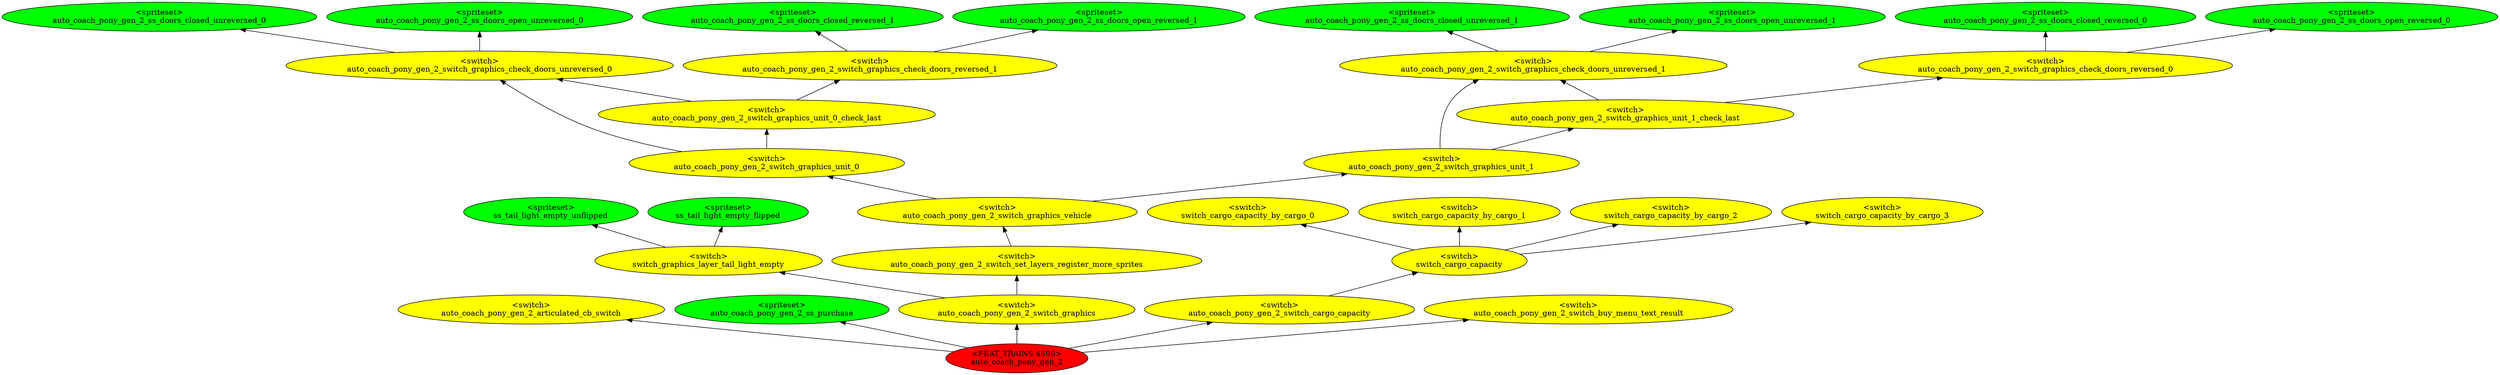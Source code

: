digraph {
rankdir="BT"
ss_tail_light_empty_unflipped [fillcolor=green style="filled" label="<spriteset>\nss_tail_light_empty_unflipped"]
ss_tail_light_empty_flipped [fillcolor=green style="filled" label="<spriteset>\nss_tail_light_empty_flipped"]
switch_graphics_layer_tail_light_empty [fillcolor=yellow style="filled" label="<switch>\nswitch_graphics_layer_tail_light_empty"]
switch_cargo_capacity_by_cargo_0 [fillcolor=yellow style="filled" label="<switch>\nswitch_cargo_capacity_by_cargo_0"]
switch_cargo_capacity_by_cargo_1 [fillcolor=yellow style="filled" label="<switch>\nswitch_cargo_capacity_by_cargo_1"]
switch_cargo_capacity_by_cargo_2 [fillcolor=yellow style="filled" label="<switch>\nswitch_cargo_capacity_by_cargo_2"]
switch_cargo_capacity_by_cargo_3 [fillcolor=yellow style="filled" label="<switch>\nswitch_cargo_capacity_by_cargo_3"]
switch_cargo_capacity [fillcolor=yellow style="filled" label="<switch>\nswitch_cargo_capacity"]
auto_coach_pony_gen_2_articulated_cb_switch [fillcolor=yellow style="filled" label="<switch>\nauto_coach_pony_gen_2_articulated_cb_switch"]
auto_coach_pony_gen_2_ss_doors_closed_unreversed_0 [fillcolor=green style="filled" label="<spriteset>\nauto_coach_pony_gen_2_ss_doors_closed_unreversed_0"]
auto_coach_pony_gen_2_ss_doors_open_unreversed_0 [fillcolor=green style="filled" label="<spriteset>\nauto_coach_pony_gen_2_ss_doors_open_unreversed_0"]
auto_coach_pony_gen_2_ss_doors_closed_unreversed_1 [fillcolor=green style="filled" label="<spriteset>\nauto_coach_pony_gen_2_ss_doors_closed_unreversed_1"]
auto_coach_pony_gen_2_ss_doors_open_unreversed_1 [fillcolor=green style="filled" label="<spriteset>\nauto_coach_pony_gen_2_ss_doors_open_unreversed_1"]
auto_coach_pony_gen_2_switch_graphics_check_doors_unreversed_0 [fillcolor=yellow style="filled" label="<switch>\nauto_coach_pony_gen_2_switch_graphics_check_doors_unreversed_0"]
auto_coach_pony_gen_2_switch_graphics_check_doors_unreversed_1 [fillcolor=yellow style="filled" label="<switch>\nauto_coach_pony_gen_2_switch_graphics_check_doors_unreversed_1"]
auto_coach_pony_gen_2_ss_doors_closed_reversed_0 [fillcolor=green style="filled" label="<spriteset>\nauto_coach_pony_gen_2_ss_doors_closed_reversed_0"]
auto_coach_pony_gen_2_ss_doors_open_reversed_0 [fillcolor=green style="filled" label="<spriteset>\nauto_coach_pony_gen_2_ss_doors_open_reversed_0"]
auto_coach_pony_gen_2_ss_doors_closed_reversed_1 [fillcolor=green style="filled" label="<spriteset>\nauto_coach_pony_gen_2_ss_doors_closed_reversed_1"]
auto_coach_pony_gen_2_ss_doors_open_reversed_1 [fillcolor=green style="filled" label="<spriteset>\nauto_coach_pony_gen_2_ss_doors_open_reversed_1"]
auto_coach_pony_gen_2_switch_graphics_check_doors_reversed_0 [fillcolor=yellow style="filled" label="<switch>\nauto_coach_pony_gen_2_switch_graphics_check_doors_reversed_0"]
auto_coach_pony_gen_2_switch_graphics_check_doors_reversed_1 [fillcolor=yellow style="filled" label="<switch>\nauto_coach_pony_gen_2_switch_graphics_check_doors_reversed_1"]
auto_coach_pony_gen_2_switch_graphics_unit_0_check_last [fillcolor=yellow style="filled" label="<switch>\nauto_coach_pony_gen_2_switch_graphics_unit_0_check_last"]
auto_coach_pony_gen_2_switch_graphics_unit_0 [fillcolor=yellow style="filled" label="<switch>\nauto_coach_pony_gen_2_switch_graphics_unit_0"]
auto_coach_pony_gen_2_switch_graphics_unit_1_check_last [fillcolor=yellow style="filled" label="<switch>\nauto_coach_pony_gen_2_switch_graphics_unit_1_check_last"]
auto_coach_pony_gen_2_switch_graphics_unit_1 [fillcolor=yellow style="filled" label="<switch>\nauto_coach_pony_gen_2_switch_graphics_unit_1"]
auto_coach_pony_gen_2_switch_graphics_vehicle [fillcolor=yellow style="filled" label="<switch>\nauto_coach_pony_gen_2_switch_graphics_vehicle"]
auto_coach_pony_gen_2_ss_purchase [fillcolor=green style="filled" label="<spriteset>\nauto_coach_pony_gen_2_ss_purchase"]
auto_coach_pony_gen_2_switch_set_layers_register_more_sprites [fillcolor=yellow style="filled" label="<switch>\nauto_coach_pony_gen_2_switch_set_layers_register_more_sprites"]
auto_coach_pony_gen_2_switch_graphics [fillcolor=yellow style="filled" label="<switch>\nauto_coach_pony_gen_2_switch_graphics"]
auto_coach_pony_gen_2_switch_cargo_capacity [fillcolor=yellow style="filled" label="<switch>\nauto_coach_pony_gen_2_switch_cargo_capacity"]
auto_coach_pony_gen_2_switch_buy_menu_text_result [fillcolor=yellow style="filled" label="<switch>\nauto_coach_pony_gen_2_switch_buy_menu_text_result"]
auto_coach_pony_gen_2 [fillcolor=red style="filled" label="<FEAT_TRAINS 4690>\nauto_coach_pony_gen_2"]
auto_coach_pony_gen_2_switch_set_layers_register_more_sprites->auto_coach_pony_gen_2_switch_graphics_vehicle
auto_coach_pony_gen_2_switch_graphics_unit_1_check_last->auto_coach_pony_gen_2_switch_graphics_check_doors_unreversed_1
auto_coach_pony_gen_2->auto_coach_pony_gen_2_switch_buy_menu_text_result
auto_coach_pony_gen_2_switch_graphics_vehicle->auto_coach_pony_gen_2_switch_graphics_unit_0
auto_coach_pony_gen_2_switch_graphics->switch_graphics_layer_tail_light_empty
auto_coach_pony_gen_2_switch_graphics_check_doors_reversed_1->auto_coach_pony_gen_2_ss_doors_open_reversed_1
auto_coach_pony_gen_2_switch_graphics_unit_1->auto_coach_pony_gen_2_switch_graphics_check_doors_unreversed_1
auto_coach_pony_gen_2_switch_graphics_check_doors_reversed_0->auto_coach_pony_gen_2_ss_doors_open_reversed_0
auto_coach_pony_gen_2->auto_coach_pony_gen_2_switch_graphics
auto_coach_pony_gen_2_switch_graphics_check_doors_unreversed_1->auto_coach_pony_gen_2_ss_doors_open_unreversed_1
switch_graphics_layer_tail_light_empty->ss_tail_light_empty_flipped
auto_coach_pony_gen_2->auto_coach_pony_gen_2_articulated_cb_switch
switch_cargo_capacity->switch_cargo_capacity_by_cargo_1
auto_coach_pony_gen_2_switch_graphics_check_doors_reversed_0->auto_coach_pony_gen_2_ss_doors_closed_reversed_0
auto_coach_pony_gen_2_switch_graphics_unit_1_check_last->auto_coach_pony_gen_2_switch_graphics_check_doors_reversed_0
auto_coach_pony_gen_2_switch_graphics_unit_0_check_last->auto_coach_pony_gen_2_switch_graphics_check_doors_reversed_1
auto_coach_pony_gen_2_switch_graphics_unit_0->auto_coach_pony_gen_2_switch_graphics_unit_0_check_last
auto_coach_pony_gen_2_switch_graphics_unit_0->auto_coach_pony_gen_2_switch_graphics_check_doors_unreversed_0
auto_coach_pony_gen_2_switch_graphics_check_doors_unreversed_0->auto_coach_pony_gen_2_ss_doors_closed_unreversed_0
auto_coach_pony_gen_2_switch_cargo_capacity->switch_cargo_capacity
switch_cargo_capacity->switch_cargo_capacity_by_cargo_3
switch_cargo_capacity->switch_cargo_capacity_by_cargo_0
auto_coach_pony_gen_2_switch_graphics_check_doors_reversed_1->auto_coach_pony_gen_2_ss_doors_closed_reversed_1
auto_coach_pony_gen_2_switch_graphics->auto_coach_pony_gen_2_switch_set_layers_register_more_sprites
auto_coach_pony_gen_2_switch_graphics_check_doors_unreversed_1->auto_coach_pony_gen_2_ss_doors_closed_unreversed_1
switch_graphics_layer_tail_light_empty->ss_tail_light_empty_unflipped
auto_coach_pony_gen_2_switch_graphics_vehicle->auto_coach_pony_gen_2_switch_graphics_unit_1
auto_coach_pony_gen_2->auto_coach_pony_gen_2_switch_cargo_capacity
auto_coach_pony_gen_2_switch_graphics_unit_1->auto_coach_pony_gen_2_switch_graphics_unit_1_check_last
auto_coach_pony_gen_2_switch_graphics_unit_0_check_last->auto_coach_pony_gen_2_switch_graphics_check_doors_unreversed_0
auto_coach_pony_gen_2_switch_graphics_check_doors_unreversed_0->auto_coach_pony_gen_2_ss_doors_open_unreversed_0
switch_cargo_capacity->switch_cargo_capacity_by_cargo_2
auto_coach_pony_gen_2->auto_coach_pony_gen_2_ss_purchase
}
